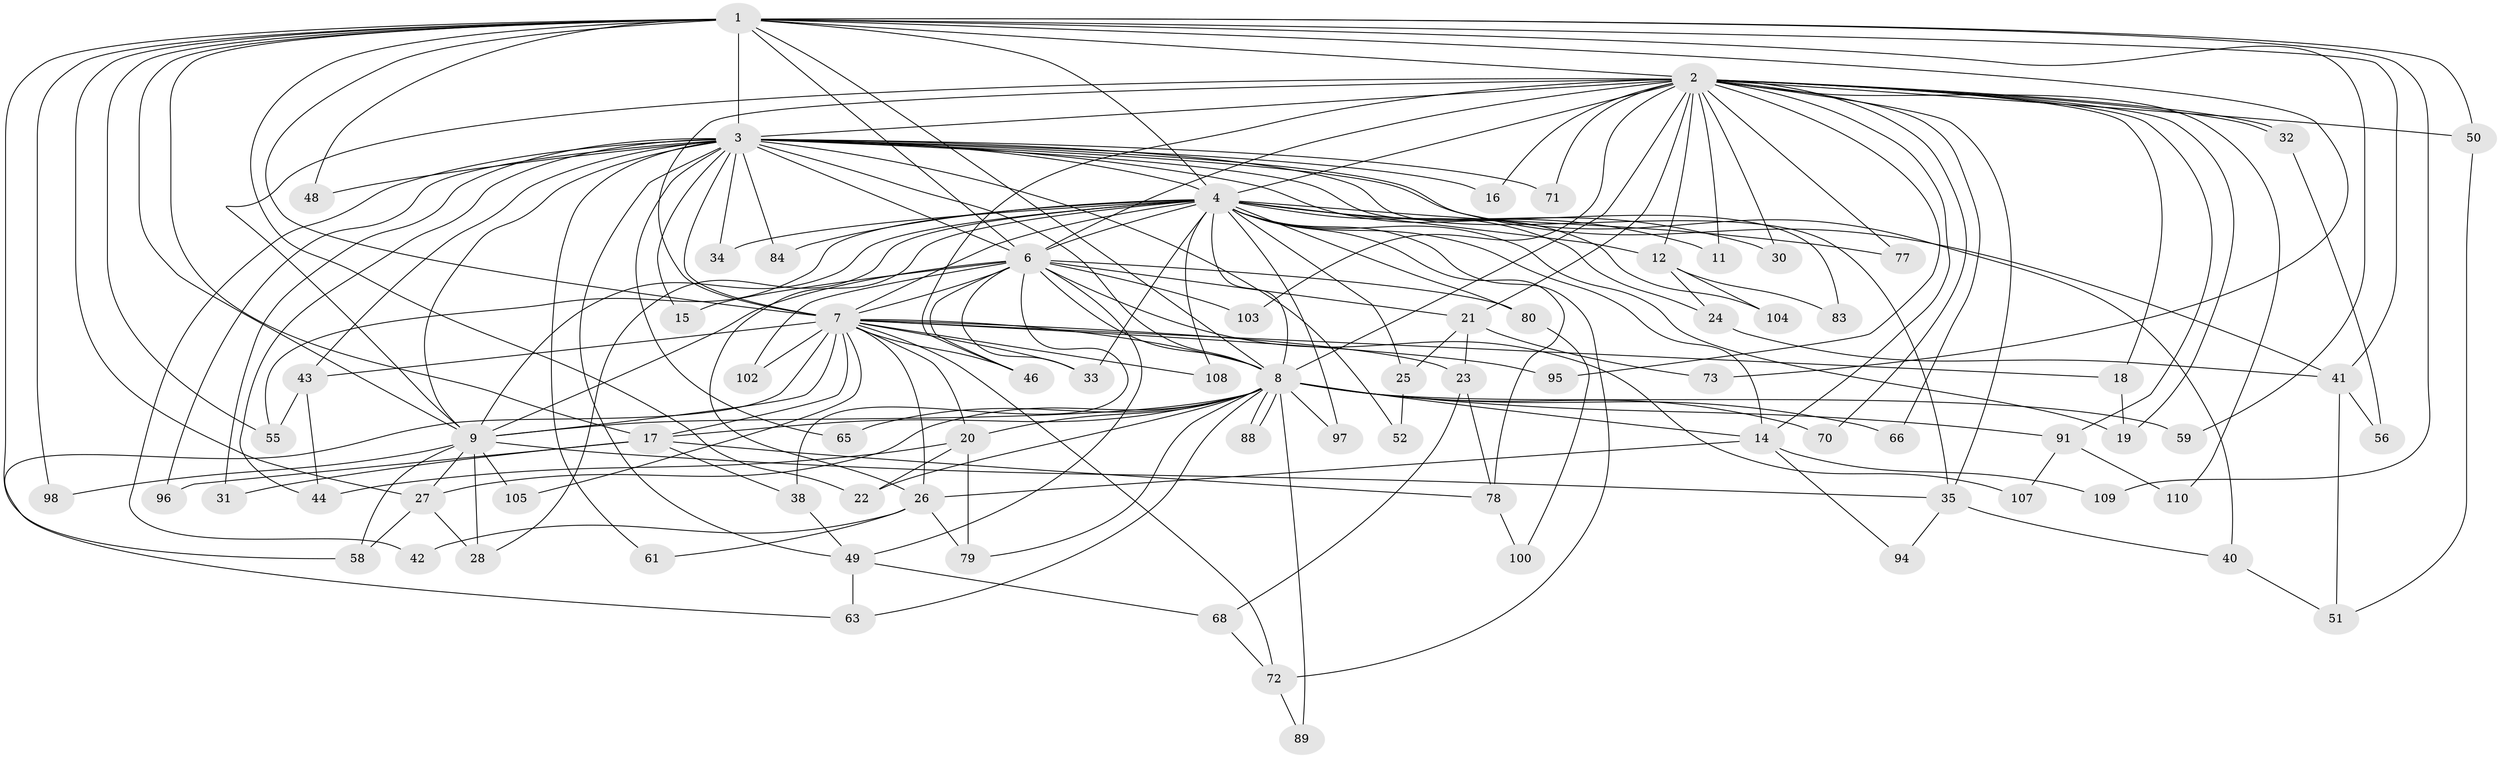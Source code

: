 // Generated by graph-tools (version 1.1) at 2025/23/03/03/25 07:23:35]
// undirected, 79 vertices, 190 edges
graph export_dot {
graph [start="1"]
  node [color=gray90,style=filled];
  1 [super="+106"];
  2 [super="+13"];
  3 [super="+39"];
  4 [super="+5"];
  6 [super="+86"];
  7 [super="+10"];
  8 [super="+69"];
  9 [super="+82"];
  11;
  12;
  14 [super="+29"];
  15;
  16;
  17;
  18 [super="+67"];
  19;
  20 [super="+81"];
  21 [super="+76"];
  22 [super="+37"];
  23;
  24;
  25;
  26 [super="+62"];
  27 [super="+60"];
  28 [super="+92"];
  30 [super="+47"];
  31 [super="+36"];
  32 [super="+64"];
  33 [super="+54"];
  34;
  35 [super="+53"];
  38;
  40 [super="+93"];
  41 [super="+45"];
  42;
  43 [super="+74"];
  44;
  46 [super="+99"];
  48;
  49 [super="+57"];
  50;
  51;
  52;
  55 [super="+87"];
  56;
  58 [super="+101"];
  59;
  61;
  63 [super="+75"];
  65;
  66;
  68 [super="+90"];
  70;
  71;
  72;
  73;
  77;
  78 [super="+85"];
  79;
  80;
  83;
  84;
  88;
  89;
  91;
  94;
  95;
  96;
  97;
  98;
  100;
  102;
  103;
  104;
  105;
  107;
  108;
  109;
  110;
  1 -- 2;
  1 -- 3 [weight=2];
  1 -- 4 [weight=2];
  1 -- 6;
  1 -- 7 [weight=2];
  1 -- 8;
  1 -- 9;
  1 -- 22;
  1 -- 27;
  1 -- 48;
  1 -- 50;
  1 -- 55;
  1 -- 59;
  1 -- 73;
  1 -- 98;
  1 -- 109;
  1 -- 17;
  1 -- 58;
  1 -- 41;
  2 -- 3 [weight=2];
  2 -- 4 [weight=2];
  2 -- 6;
  2 -- 7 [weight=2];
  2 -- 8;
  2 -- 9;
  2 -- 11;
  2 -- 12;
  2 -- 14;
  2 -- 16;
  2 -- 18;
  2 -- 19;
  2 -- 21 [weight=2];
  2 -- 30;
  2 -- 32 [weight=2];
  2 -- 32;
  2 -- 35;
  2 -- 50;
  2 -- 66;
  2 -- 70;
  2 -- 71;
  2 -- 77;
  2 -- 91;
  2 -- 95;
  2 -- 103;
  2 -- 110;
  2 -- 46;
  3 -- 4 [weight=2];
  3 -- 6;
  3 -- 7 [weight=2];
  3 -- 8;
  3 -- 9 [weight=2];
  3 -- 15;
  3 -- 16;
  3 -- 31 [weight=2];
  3 -- 34;
  3 -- 40;
  3 -- 41;
  3 -- 42;
  3 -- 43;
  3 -- 44;
  3 -- 48;
  3 -- 49;
  3 -- 52;
  3 -- 61;
  3 -- 65;
  3 -- 71;
  3 -- 83;
  3 -- 84;
  3 -- 96;
  3 -- 104;
  3 -- 35;
  4 -- 6 [weight=2];
  4 -- 7 [weight=4];
  4 -- 8 [weight=2];
  4 -- 9 [weight=2];
  4 -- 11;
  4 -- 14;
  4 -- 24;
  4 -- 26;
  4 -- 30 [weight=2];
  4 -- 72;
  4 -- 78;
  4 -- 84;
  4 -- 97;
  4 -- 108;
  4 -- 12;
  4 -- 77;
  4 -- 80;
  4 -- 19;
  4 -- 25;
  4 -- 33;
  4 -- 34;
  4 -- 55;
  4 -- 28;
  6 -- 7 [weight=3];
  6 -- 8;
  6 -- 9;
  6 -- 15;
  6 -- 21;
  6 -- 38;
  6 -- 46;
  6 -- 80;
  6 -- 102;
  6 -- 103;
  6 -- 107;
  6 -- 49;
  6 -- 33;
  7 -- 8 [weight=2];
  7 -- 9 [weight=2];
  7 -- 17;
  7 -- 23;
  7 -- 33;
  7 -- 72;
  7 -- 102;
  7 -- 108;
  7 -- 26;
  7 -- 105;
  7 -- 43;
  7 -- 46;
  7 -- 18;
  7 -- 20;
  7 -- 95;
  7 -- 63;
  8 -- 9;
  8 -- 17;
  8 -- 20;
  8 -- 27;
  8 -- 59;
  8 -- 63;
  8 -- 65;
  8 -- 66;
  8 -- 70;
  8 -- 79;
  8 -- 88;
  8 -- 88;
  8 -- 89;
  8 -- 91;
  8 -- 97;
  8 -- 14;
  8 -- 22;
  9 -- 28;
  9 -- 35;
  9 -- 58;
  9 -- 98;
  9 -- 105;
  9 -- 27;
  12 -- 24;
  12 -- 83;
  12 -- 104;
  14 -- 26;
  14 -- 109;
  14 -- 94;
  17 -- 31;
  17 -- 38;
  17 -- 96;
  17 -- 78;
  18 -- 19;
  20 -- 22;
  20 -- 44;
  20 -- 79;
  21 -- 23;
  21 -- 25;
  21 -- 73;
  23 -- 68;
  23 -- 78;
  24 -- 41;
  25 -- 52;
  26 -- 42;
  26 -- 61;
  26 -- 79;
  27 -- 28;
  27 -- 58;
  32 -- 56;
  35 -- 40;
  35 -- 94;
  38 -- 49;
  40 -- 51;
  41 -- 56;
  41 -- 51;
  43 -- 44;
  43 -- 55;
  49 -- 68;
  49 -- 63;
  50 -- 51;
  68 -- 72;
  72 -- 89;
  78 -- 100;
  80 -- 100;
  91 -- 107;
  91 -- 110;
}
